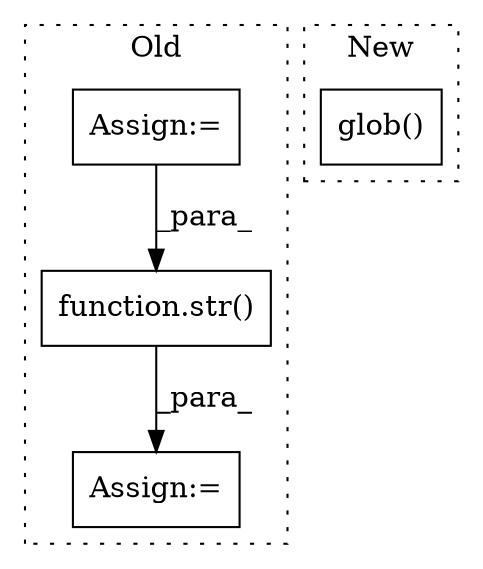 digraph G {
subgraph cluster0 {
1 [label="function.str()" a="75" s="1351,1370" l="4,1" shape="box"];
3 [label="Assign:=" a="68" s="1331" l="3" shape="box"];
4 [label="Assign:=" a="68" s="742" l="3" shape="box"];
label = "Old";
style="dotted";
}
subgraph cluster1 {
2 [label="glob()" a="75" s="780,821" l="10,1" shape="box"];
label = "New";
style="dotted";
}
1 -> 3 [label="_para_"];
4 -> 1 [label="_para_"];
}